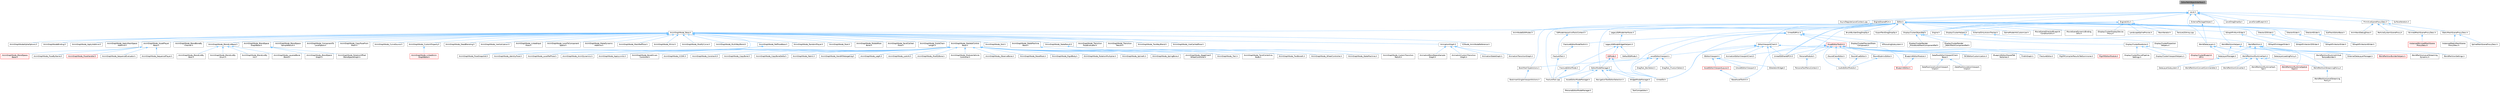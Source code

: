 digraph "EditorPathObjectInterface.h"
{
 // INTERACTIVE_SVG=YES
 // LATEX_PDF_SIZE
  bgcolor="transparent";
  edge [fontname=Helvetica,fontsize=10,labelfontname=Helvetica,labelfontsize=10];
  node [fontname=Helvetica,fontsize=10,shape=box,height=0.2,width=0.4];
  Node1 [id="Node000001",label="EditorPathObjectInterface.h",height=0.2,width=0.4,color="gray40", fillcolor="grey60", style="filled", fontcolor="black",tooltip=" "];
  Node1 -> Node2 [id="edge1_Node000001_Node000002",dir="back",color="steelblue1",style="solid",tooltip=" "];
  Node2 [id="Node000002",label="Level.h",height=0.2,width=0.4,color="grey40", fillcolor="white", style="filled",URL="$d9/da2/Level_8h.html",tooltip=" "];
  Node2 -> Node3 [id="edge2_Node000002_Node000003",dir="back",color="steelblue1",style="solid",tooltip=" "];
  Node3 [id="Node000003",label="AsyncRegisterLevelContext.cpp",height=0.2,width=0.4,color="grey40", fillcolor="white", style="filled",URL="$da/df8/AsyncRegisterLevelContext_8cpp.html",tooltip=" "];
  Node2 -> Node4 [id="edge3_Node000002_Node000004",dir="back",color="steelblue1",style="solid",tooltip=" "];
  Node4 [id="Node000004",label="Editor.h",height=0.2,width=0.4,color="grey40", fillcolor="white", style="filled",URL="$de/d6e/Editor_8h.html",tooltip=" "];
  Node4 -> Node5 [id="edge4_Node000004_Node000005",dir="back",color="steelblue1",style="solid",tooltip=" "];
  Node5 [id="Node000005",label="AnimGraphNode_Base.h",height=0.2,width=0.4,color="grey40", fillcolor="white", style="filled",URL="$d0/dfb/AnimGraphNode__Base_8h.html",tooltip=" "];
  Node5 -> Node6 [id="edge5_Node000005_Node000006",dir="back",color="steelblue1",style="solid",tooltip=" "];
  Node6 [id="Node000006",label="AnimGraphNodeAlphaOptions.h",height=0.2,width=0.4,color="grey40", fillcolor="white", style="filled",URL="$d6/df6/AnimGraphNodeAlphaOptions_8h.html",tooltip=" "];
  Node5 -> Node7 [id="edge6_Node000005_Node000007",dir="back",color="steelblue1",style="solid",tooltip=" "];
  Node7 [id="Node000007",label="AnimGraphNodeBinding.h",height=0.2,width=0.4,color="grey40", fillcolor="white", style="filled",URL="$d6/d3b/AnimGraphNodeBinding_8h.html",tooltip=" "];
  Node5 -> Node8 [id="edge7_Node000005_Node000008",dir="back",color="steelblue1",style="solid",tooltip=" "];
  Node8 [id="Node000008",label="AnimGraphNode_ApplyAdditive.h",height=0.2,width=0.4,color="grey40", fillcolor="white", style="filled",URL="$da/d67/AnimGraphNode__ApplyAdditive_8h.html",tooltip=" "];
  Node5 -> Node9 [id="edge8_Node000005_Node000009",dir="back",color="steelblue1",style="solid",tooltip=" "];
  Node9 [id="Node000009",label="AnimGraphNode_ApplyMeshSpace\lAdditive.h",height=0.2,width=0.4,color="grey40", fillcolor="white", style="filled",URL="$dd/dc4/AnimGraphNode__ApplyMeshSpaceAdditive_8h.html",tooltip=" "];
  Node5 -> Node10 [id="edge9_Node000005_Node000010",dir="back",color="steelblue1",style="solid",tooltip=" "];
  Node10 [id="Node000010",label="AnimGraphNode_AssetPlayer\lBase.h",height=0.2,width=0.4,color="grey40", fillcolor="white", style="filled",URL="$d1/d4f/AnimGraphNode__AssetPlayerBase_8h.html",tooltip=" "];
  Node10 -> Node11 [id="edge10_Node000010_Node000011",dir="back",color="steelblue1",style="solid",tooltip=" "];
  Node11 [id="Node000011",label="AnimGraphNode_BlendSpace\lBase.h",height=0.2,width=0.4,color="red", fillcolor="#FFF0F0", style="filled",URL="$d7/d6d/AnimGraphNode__BlendSpaceBase_8h.html",tooltip=" "];
  Node10 -> Node16 [id="edge11_Node000010_Node000016",dir="back",color="steelblue1",style="solid",tooltip=" "];
  Node16 [id="Node000016",label="AnimGraphNode_PoseByName.h",height=0.2,width=0.4,color="grey40", fillcolor="white", style="filled",URL="$d7/d02/AnimGraphNode__PoseByName_8h.html",tooltip=" "];
  Node10 -> Node17 [id="edge12_Node000010_Node000017",dir="back",color="steelblue1",style="solid",tooltip=" "];
  Node17 [id="Node000017",label="AnimGraphNode_PoseHandler.h",height=0.2,width=0.4,color="red", fillcolor="#FFF0F0", style="filled",URL="$df/dfb/AnimGraphNode__PoseHandler_8h.html",tooltip=" "];
  Node10 -> Node20 [id="edge13_Node000010_Node000020",dir="back",color="steelblue1",style="solid",tooltip=" "];
  Node20 [id="Node000020",label="AnimGraphNode_SequenceEvaluator.h",height=0.2,width=0.4,color="grey40", fillcolor="white", style="filled",URL="$d1/d1c/AnimGraphNode__SequenceEvaluator_8h.html",tooltip=" "];
  Node10 -> Node21 [id="edge14_Node000010_Node000021",dir="back",color="steelblue1",style="solid",tooltip=" "];
  Node21 [id="Node000021",label="AnimGraphNode_SequencePlayer.h",height=0.2,width=0.4,color="grey40", fillcolor="white", style="filled",URL="$d2/d91/AnimGraphNode__SequencePlayer_8h.html",tooltip=" "];
  Node5 -> Node22 [id="edge15_Node000005_Node000022",dir="back",color="steelblue1",style="solid",tooltip=" "];
  Node22 [id="Node000022",label="AnimGraphNode_BlendBoneBy\lChannel.h",height=0.2,width=0.4,color="grey40", fillcolor="white", style="filled",URL="$de/da9/AnimGraphNode__BlendBoneByChannel_8h.html",tooltip=" "];
  Node5 -> Node23 [id="edge16_Node000005_Node000023",dir="back",color="steelblue1",style="solid",tooltip=" "];
  Node23 [id="Node000023",label="AnimGraphNode_BlendListBase.h",height=0.2,width=0.4,color="grey40", fillcolor="white", style="filled",URL="$d7/d20/AnimGraphNode__BlendListBase_8h.html",tooltip=" "];
  Node23 -> Node24 [id="edge17_Node000023_Node000024",dir="back",color="steelblue1",style="solid",tooltip=" "];
  Node24 [id="Node000024",label="AnimGraphNode_BlendListBy\lBool.h",height=0.2,width=0.4,color="grey40", fillcolor="white", style="filled",URL="$d9/d9d/AnimGraphNode__BlendListByBool_8h.html",tooltip=" "];
  Node23 -> Node25 [id="edge18_Node000023_Node000025",dir="back",color="steelblue1",style="solid",tooltip=" "];
  Node25 [id="Node000025",label="AnimGraphNode_BlendListBy\lEnum.h",height=0.2,width=0.4,color="grey40", fillcolor="white", style="filled",URL="$de/d60/AnimGraphNode__BlendListByEnum_8h.html",tooltip=" "];
  Node23 -> Node26 [id="edge19_Node000023_Node000026",dir="back",color="steelblue1",style="solid",tooltip=" "];
  Node26 [id="Node000026",label="AnimGraphNode_BlendListBy\lInt.h",height=0.2,width=0.4,color="grey40", fillcolor="white", style="filled",URL="$dc/df2/AnimGraphNode__BlendListByInt_8h.html",tooltip=" "];
  Node23 -> Node27 [id="edge20_Node000023_Node000027",dir="back",color="steelblue1",style="solid",tooltip=" "];
  Node27 [id="Node000027",label="AnimGraphNode_LayeredBone\lBlend.h",height=0.2,width=0.4,color="grey40", fillcolor="white", style="filled",URL="$d2/d01/AnimGraphNode__LayeredBoneBlend_8h.html",tooltip=" "];
  Node5 -> Node28 [id="edge21_Node000005_Node000028",dir="back",color="steelblue1",style="solid",tooltip=" "];
  Node28 [id="Node000028",label="AnimGraphNode_BlendSpace\lGraphBase.h",height=0.2,width=0.4,color="grey40", fillcolor="white", style="filled",URL="$d6/d44/AnimGraphNode__BlendSpaceGraphBase_8h.html",tooltip=" "];
  Node28 -> Node29 [id="edge22_Node000028_Node000029",dir="back",color="steelblue1",style="solid",tooltip=" "];
  Node29 [id="Node000029",label="AnimGraphNode_BlendSpace\lGraph.h",height=0.2,width=0.4,color="grey40", fillcolor="white", style="filled",URL="$d7/d81/AnimGraphNode__BlendSpaceGraph_8h.html",tooltip=" "];
  Node28 -> Node30 [id="edge23_Node000028_Node000030",dir="back",color="steelblue1",style="solid",tooltip=" "];
  Node30 [id="Node000030",label="AnimGraphNode_RotationOffset\lBlendSpaceGraph.h",height=0.2,width=0.4,color="grey40", fillcolor="white", style="filled",URL="$d0/d4c/AnimGraphNode__RotationOffsetBlendSpaceGraph_8h.html",tooltip=" "];
  Node5 -> Node31 [id="edge24_Node000005_Node000031",dir="back",color="steelblue1",style="solid",tooltip=" "];
  Node31 [id="Node000031",label="AnimGraphNode_BlendSpace\lSampleResult.h",height=0.2,width=0.4,color="grey40", fillcolor="white", style="filled",URL="$de/df8/AnimGraphNode__BlendSpaceSampleResult_8h.html",tooltip=" "];
  Node5 -> Node32 [id="edge25_Node000005_Node000032",dir="back",color="steelblue1",style="solid",tooltip=" "];
  Node32 [id="Node000032",label="AnimGraphNode_ComponentTo\lLocalSpace.h",height=0.2,width=0.4,color="grey40", fillcolor="white", style="filled",URL="$d1/d3f/AnimGraphNode__ComponentToLocalSpace_8h.html",tooltip=" "];
  Node5 -> Node33 [id="edge26_Node000005_Node000033",dir="back",color="steelblue1",style="solid",tooltip=" "];
  Node33 [id="Node000033",label="AnimGraphNode_CopyPoseFrom\lMesh.h",height=0.2,width=0.4,color="grey40", fillcolor="white", style="filled",URL="$d6/d71/AnimGraphNode__CopyPoseFromMesh_8h.html",tooltip=" "];
  Node5 -> Node34 [id="edge27_Node000005_Node000034",dir="back",color="steelblue1",style="solid",tooltip=" "];
  Node34 [id="Node000034",label="AnimGraphNode_CurveSource.h",height=0.2,width=0.4,color="grey40", fillcolor="white", style="filled",URL="$dc/de5/AnimGraphNode__CurveSource_8h.html",tooltip=" "];
  Node5 -> Node35 [id="edge28_Node000005_Node000035",dir="back",color="steelblue1",style="solid",tooltip=" "];
  Node35 [id="Node000035",label="AnimGraphNode_CustomProperty.h",height=0.2,width=0.4,color="grey40", fillcolor="white", style="filled",URL="$d8/d3f/AnimGraphNode__CustomProperty_8h.html",tooltip=" "];
  Node35 -> Node36 [id="edge29_Node000035_Node000036",dir="back",color="steelblue1",style="solid",tooltip=" "];
  Node36 [id="Node000036",label="AnimGraphNode_LinkedAnim\lGraphBase.h",height=0.2,width=0.4,color="red", fillcolor="#FFF0F0", style="filled",URL="$d5/de1/AnimGraphNode__LinkedAnimGraphBase_8h.html",tooltip=" "];
  Node5 -> Node39 [id="edge30_Node000005_Node000039",dir="back",color="steelblue1",style="solid",tooltip=" "];
  Node39 [id="Node000039",label="AnimGraphNode_DeadBlending.h",height=0.2,width=0.4,color="grey40", fillcolor="white", style="filled",URL="$d8/d73/AnimGraphNode__DeadBlending_8h.html",tooltip=" "];
  Node5 -> Node40 [id="edge31_Node000005_Node000040",dir="back",color="steelblue1",style="solid",tooltip=" "];
  Node40 [id="Node000040",label="AnimGraphNode_Inertialization.h",height=0.2,width=0.4,color="grey40", fillcolor="white", style="filled",URL="$d7/d66/AnimGraphNode__Inertialization_8h.html",tooltip=" "];
  Node5 -> Node41 [id="edge32_Node000005_Node000041",dir="back",color="steelblue1",style="solid",tooltip=" "];
  Node41 [id="Node000041",label="AnimGraphNode_LinkedInput\lPose.h",height=0.2,width=0.4,color="grey40", fillcolor="white", style="filled",URL="$d7/d8c/AnimGraphNode__LinkedInputPose_8h.html",tooltip=" "];
  Node5 -> Node42 [id="edge33_Node000005_Node000042",dir="back",color="steelblue1",style="solid",tooltip=" "];
  Node42 [id="Node000042",label="AnimGraphNode_LocalToComponent\lSpace.h",height=0.2,width=0.4,color="grey40", fillcolor="white", style="filled",URL="$d6/d01/AnimGraphNode__LocalToComponentSpace_8h.html",tooltip=" "];
  Node5 -> Node43 [id="edge34_Node000005_Node000043",dir="back",color="steelblue1",style="solid",tooltip=" "];
  Node43 [id="Node000043",label="AnimGraphNode_MakeDynamic\lAdditive.h",height=0.2,width=0.4,color="grey40", fillcolor="white", style="filled",URL="$d4/dc9/AnimGraphNode__MakeDynamicAdditive_8h.html",tooltip=" "];
  Node5 -> Node44 [id="edge35_Node000005_Node000044",dir="back",color="steelblue1",style="solid",tooltip=" "];
  Node44 [id="Node000044",label="AnimGraphNode_MeshRefPose.h",height=0.2,width=0.4,color="grey40", fillcolor="white", style="filled",URL="$d3/d58/AnimGraphNode__MeshRefPose_8h.html",tooltip=" "];
  Node5 -> Node45 [id="edge36_Node000005_Node000045",dir="back",color="steelblue1",style="solid",tooltip=" "];
  Node45 [id="Node000045",label="AnimGraphNode_Mirror.h",height=0.2,width=0.4,color="grey40", fillcolor="white", style="filled",URL="$de/d96/AnimGraphNode__Mirror_8h.html",tooltip=" "];
  Node5 -> Node46 [id="edge37_Node000005_Node000046",dir="back",color="steelblue1",style="solid",tooltip=" "];
  Node46 [id="Node000046",label="AnimGraphNode_ModifyCurve.h",height=0.2,width=0.4,color="grey40", fillcolor="white", style="filled",URL="$d5/d09/AnimGraphNode__ModifyCurve_8h.html",tooltip=" "];
  Node5 -> Node47 [id="edge38_Node000005_Node000047",dir="back",color="steelblue1",style="solid",tooltip=" "];
  Node47 [id="Node000047",label="AnimGraphNode_MultiWayBlend.h",height=0.2,width=0.4,color="grey40", fillcolor="white", style="filled",URL="$dd/dcb/AnimGraphNode__MultiWayBlend_8h.html",tooltip=" "];
  Node5 -> Node48 [id="edge39_Node000005_Node000048",dir="back",color="steelblue1",style="solid",tooltip=" "];
  Node48 [id="Node000048",label="AnimGraphNode_PoseSnapshot.h",height=0.2,width=0.4,color="grey40", fillcolor="white", style="filled",URL="$d1/d92/AnimGraphNode__PoseSnapshot_8h.html",tooltip=" "];
  Node5 -> Node49 [id="edge40_Node000005_Node000049",dir="back",color="steelblue1",style="solid",tooltip=" "];
  Node49 [id="Node000049",label="AnimGraphNode_RandomPlayer.h",height=0.2,width=0.4,color="grey40", fillcolor="white", style="filled",URL="$dc/d48/AnimGraphNode__RandomPlayer_8h.html",tooltip=" "];
  Node5 -> Node50 [id="edge41_Node000005_Node000050",dir="back",color="steelblue1",style="solid",tooltip=" "];
  Node50 [id="Node000050",label="AnimGraphNode_RefPoseBase.h",height=0.2,width=0.4,color="grey40", fillcolor="white", style="filled",URL="$d8/d34/AnimGraphNode__RefPoseBase_8h.html",tooltip=" "];
  Node50 -> Node51 [id="edge42_Node000050_Node000051",dir="back",color="steelblue1",style="solid",tooltip=" "];
  Node51 [id="Node000051",label="AnimGraphNode_IdentityPose.h",height=0.2,width=0.4,color="grey40", fillcolor="white", style="filled",URL="$d8/dac/AnimGraphNode__IdentityPose_8h.html",tooltip=" "];
  Node50 -> Node52 [id="edge43_Node000050_Node000052",dir="back",color="steelblue1",style="solid",tooltip=" "];
  Node52 [id="Node000052",label="AnimGraphNode_LocalRefPose.h",height=0.2,width=0.4,color="grey40", fillcolor="white", style="filled",URL="$df/d6f/AnimGraphNode__LocalRefPose_8h.html",tooltip=" "];
  Node50 -> Node48 [id="edge44_Node000050_Node000048",dir="back",color="steelblue1",style="solid",tooltip=" "];
  Node5 -> Node53 [id="edge45_Node000005_Node000053",dir="back",color="steelblue1",style="solid",tooltip=" "];
  Node53 [id="Node000053",label="AnimGraphNode_Root.h",height=0.2,width=0.4,color="grey40", fillcolor="white", style="filled",URL="$d2/d39/AnimGraphNode__Root_8h.html",tooltip=" "];
  Node5 -> Node54 [id="edge46_Node000005_Node000054",dir="back",color="steelblue1",style="solid",tooltip=" "];
  Node54 [id="Node000054",label="AnimGraphNode_RotateRoot\lBone.h",height=0.2,width=0.4,color="grey40", fillcolor="white", style="filled",URL="$d4/de0/AnimGraphNode__RotateRootBone_8h.html",tooltip=" "];
  Node5 -> Node55 [id="edge47_Node000005_Node000055",dir="back",color="steelblue1",style="solid",tooltip=" "];
  Node55 [id="Node000055",label="AnimGraphNode_SaveCached\lPose.h",height=0.2,width=0.4,color="grey40", fillcolor="white", style="filled",URL="$df/d5e/AnimGraphNode__SaveCachedPose_8h.html",tooltip=" "];
  Node5 -> Node56 [id="edge48_Node000005_Node000056",dir="back",color="steelblue1",style="solid",tooltip=" "];
  Node56 [id="Node000056",label="AnimGraphNode_ScaleChain\lLength.h",height=0.2,width=0.4,color="grey40", fillcolor="white", style="filled",URL="$d9/df8/AnimGraphNode__ScaleChainLength_8h.html",tooltip=" "];
  Node5 -> Node57 [id="edge49_Node000005_Node000057",dir="back",color="steelblue1",style="solid",tooltip=" "];
  Node57 [id="Node000057",label="AnimGraphNode_SkeletalControl\lBase.h",height=0.2,width=0.4,color="grey40", fillcolor="white", style="filled",URL="$d9/dff/AnimGraphNode__SkeletalControlBase_8h.html",tooltip=" "];
  Node57 -> Node58 [id="edge50_Node000057_Node000058",dir="back",color="steelblue1",style="solid",tooltip=" "];
  Node58 [id="Node000058",label="AnimGraphNode_AnimDynamics.h",height=0.2,width=0.4,color="grey40", fillcolor="white", style="filled",URL="$da/dc2/AnimGraphNode__AnimDynamics_8h.html",tooltip=" "];
  Node57 -> Node59 [id="edge51_Node000057_Node000059",dir="back",color="steelblue1",style="solid",tooltip=" "];
  Node59 [id="Node000059",label="AnimGraphNode_ApplyLimits.h",height=0.2,width=0.4,color="grey40", fillcolor="white", style="filled",URL="$dc/d36/AnimGraphNode__ApplyLimits_8h.html",tooltip=" "];
  Node57 -> Node60 [id="edge52_Node000057_Node000060",dir="back",color="steelblue1",style="solid",tooltip=" "];
  Node60 [id="Node000060",label="AnimGraphNode_BoneDriven\lController.h",height=0.2,width=0.4,color="grey40", fillcolor="white", style="filled",URL="$df/df3/AnimGraphNode__BoneDrivenController_8h.html",tooltip=" "];
  Node57 -> Node61 [id="edge53_Node000057_Node000061",dir="back",color="steelblue1",style="solid",tooltip=" "];
  Node61 [id="Node000061",label="AnimGraphNode_CCDIK.h",height=0.2,width=0.4,color="grey40", fillcolor="white", style="filled",URL="$df/d0d/AnimGraphNode__CCDIK_8h.html",tooltip=" "];
  Node57 -> Node62 [id="edge54_Node000057_Node000062",dir="back",color="steelblue1",style="solid",tooltip=" "];
  Node62 [id="Node000062",label="AnimGraphNode_Constraint.h",height=0.2,width=0.4,color="grey40", fillcolor="white", style="filled",URL="$d2/d98/AnimGraphNode__Constraint_8h.html",tooltip=" "];
  Node57 -> Node63 [id="edge55_Node000057_Node000063",dir="back",color="steelblue1",style="solid",tooltip=" "];
  Node63 [id="Node000063",label="AnimGraphNode_CopyBone.h",height=0.2,width=0.4,color="grey40", fillcolor="white", style="filled",URL="$dc/de6/AnimGraphNode__CopyBone_8h.html",tooltip=" "];
  Node57 -> Node64 [id="edge56_Node000057_Node000064",dir="back",color="steelblue1",style="solid",tooltip=" "];
  Node64 [id="Node000064",label="AnimGraphNode_CopyBoneDelta.h",height=0.2,width=0.4,color="grey40", fillcolor="white", style="filled",URL="$d8/d60/AnimGraphNode__CopyBoneDelta_8h.html",tooltip=" "];
  Node57 -> Node65 [id="edge57_Node000057_Node000065",dir="back",color="steelblue1",style="solid",tooltip=" "];
  Node65 [id="Node000065",label="AnimGraphNode_Fabrik.h",height=0.2,width=0.4,color="grey40", fillcolor="white", style="filled",URL="$d6/d79/AnimGraphNode__Fabrik_8h.html",tooltip=" "];
  Node57 -> Node66 [id="edge58_Node000057_Node000066",dir="back",color="steelblue1",style="solid",tooltip=" "];
  Node66 [id="Node000066",label="AnimGraphNode_HandIKRetargeting.h",height=0.2,width=0.4,color="grey40", fillcolor="white", style="filled",URL="$dd/dee/AnimGraphNode__HandIKRetargeting_8h.html",tooltip=" "];
  Node57 -> Node67 [id="edge59_Node000057_Node000067",dir="back",color="steelblue1",style="solid",tooltip=" "];
  Node67 [id="Node000067",label="AnimGraphNode_LegIK.h",height=0.2,width=0.4,color="grey40", fillcolor="white", style="filled",URL="$d3/d59/AnimGraphNode__LegIK_8h.html",tooltip=" "];
  Node57 -> Node68 [id="edge60_Node000057_Node000068",dir="back",color="steelblue1",style="solid",tooltip=" "];
  Node68 [id="Node000068",label="AnimGraphNode_LookAt.h",height=0.2,width=0.4,color="grey40", fillcolor="white", style="filled",URL="$dd/de3/AnimGraphNode__LookAt_8h.html",tooltip=" "];
  Node57 -> Node69 [id="edge61_Node000057_Node000069",dir="back",color="steelblue1",style="solid",tooltip=" "];
  Node69 [id="Node000069",label="AnimGraphNode_ModifyBone.h",height=0.2,width=0.4,color="grey40", fillcolor="white", style="filled",URL="$d1/d8e/AnimGraphNode__ModifyBone_8h.html",tooltip=" "];
  Node57 -> Node70 [id="edge62_Node000057_Node000070",dir="back",color="steelblue1",style="solid",tooltip=" "];
  Node70 [id="Node000070",label="AnimGraphNode_ModularVehicle\lController.h",height=0.2,width=0.4,color="grey40", fillcolor="white", style="filled",URL="$d3/d04/AnimGraphNode__ModularVehicleController_8h.html",tooltip=" "];
  Node57 -> Node71 [id="edge63_Node000057_Node000071",dir="back",color="steelblue1",style="solid",tooltip=" "];
  Node71 [id="Node000071",label="AnimGraphNode_ObserveBone.h",height=0.2,width=0.4,color="grey40", fillcolor="white", style="filled",URL="$d0/dcc/AnimGraphNode__ObserveBone_8h.html",tooltip=" "];
  Node57 -> Node72 [id="edge64_Node000057_Node000072",dir="back",color="steelblue1",style="solid",tooltip=" "];
  Node72 [id="Node000072",label="AnimGraphNode_ResetRoot.h",height=0.2,width=0.4,color="grey40", fillcolor="white", style="filled",URL="$dd/da9/AnimGraphNode__ResetRoot_8h.html",tooltip=" "];
  Node57 -> Node73 [id="edge65_Node000057_Node000073",dir="back",color="steelblue1",style="solid",tooltip=" "];
  Node73 [id="Node000073",label="AnimGraphNode_RigidBody.h",height=0.2,width=0.4,color="grey40", fillcolor="white", style="filled",URL="$d0/d05/AnimGraphNode__RigidBody_8h.html",tooltip=" "];
  Node57 -> Node74 [id="edge66_Node000057_Node000074",dir="back",color="steelblue1",style="solid",tooltip=" "];
  Node74 [id="Node000074",label="AnimGraphNode_RotationMultiplier.h",height=0.2,width=0.4,color="grey40", fillcolor="white", style="filled",URL="$d6/d16/AnimGraphNode__RotationMultiplier_8h.html",tooltip=" "];
  Node57 -> Node75 [id="edge67_Node000057_Node000075",dir="back",color="steelblue1",style="solid",tooltip=" "];
  Node75 [id="Node000075",label="AnimGraphNode_SplineIK.h",height=0.2,width=0.4,color="grey40", fillcolor="white", style="filled",URL="$d0/d7e/AnimGraphNode__SplineIK_8h.html",tooltip=" "];
  Node57 -> Node76 [id="edge68_Node000057_Node000076",dir="back",color="steelblue1",style="solid",tooltip=" "];
  Node76 [id="Node000076",label="AnimGraphNode_SpringBone.h",height=0.2,width=0.4,color="grey40", fillcolor="white", style="filled",URL="$dc/d38/AnimGraphNode__SpringBone_8h.html",tooltip=" "];
  Node57 -> Node77 [id="edge69_Node000057_Node000077",dir="back",color="steelblue1",style="solid",tooltip=" "];
  Node77 [id="Node000077",label="AnimGraphNode_StageCoach\lWheelController.h",height=0.2,width=0.4,color="grey40", fillcolor="white", style="filled",URL="$d6/dbe/AnimGraphNode__StageCoachWheelController_8h.html",tooltip=" "];
  Node57 -> Node78 [id="edge70_Node000057_Node000078",dir="back",color="steelblue1",style="solid",tooltip=" "];
  Node78 [id="Node000078",label="AnimGraphNode_Trail.h",height=0.2,width=0.4,color="grey40", fillcolor="white", style="filled",URL="$d4/d5a/AnimGraphNode__Trail_8h.html",tooltip=" "];
  Node57 -> Node79 [id="edge71_Node000057_Node000079",dir="back",color="steelblue1",style="solid",tooltip=" "];
  Node79 [id="Node000079",label="AnimGraphNode_TwistCorrective\lNode.h",height=0.2,width=0.4,color="grey40", fillcolor="white", style="filled",URL="$de/d7f/AnimGraphNode__TwistCorrectiveNode_8h.html",tooltip=" "];
  Node57 -> Node80 [id="edge72_Node000057_Node000080",dir="back",color="steelblue1",style="solid",tooltip=" "];
  Node80 [id="Node000080",label="AnimGraphNode_TwoBoneIK.h",height=0.2,width=0.4,color="grey40", fillcolor="white", style="filled",URL="$d1/dc2/AnimGraphNode__TwoBoneIK_8h.html",tooltip=" "];
  Node57 -> Node81 [id="edge73_Node000057_Node000081",dir="back",color="steelblue1",style="solid",tooltip=" "];
  Node81 [id="Node000081",label="AnimGraphNode_WheelController.h",height=0.2,width=0.4,color="grey40", fillcolor="white", style="filled",URL="$df/de4/AnimGraphNode__WheelController_8h.html",tooltip=" "];
  Node5 -> Node82 [id="edge74_Node000005_Node000082",dir="back",color="steelblue1",style="solid",tooltip=" "];
  Node82 [id="Node000082",label="AnimGraphNode_Slot.h",height=0.2,width=0.4,color="grey40", fillcolor="white", style="filled",URL="$df/d63/AnimGraphNode__Slot_8h.html",tooltip=" "];
  Node5 -> Node83 [id="edge75_Node000005_Node000083",dir="back",color="steelblue1",style="solid",tooltip=" "];
  Node83 [id="Node000083",label="AnimGraphNode_StateMachine\lBase.h",height=0.2,width=0.4,color="grey40", fillcolor="white", style="filled",URL="$dc/d11/AnimGraphNode__StateMachineBase_8h.html",tooltip=" "];
  Node83 -> Node84 [id="edge76_Node000083_Node000084",dir="back",color="steelblue1",style="solid",tooltip=" "];
  Node84 [id="Node000084",label="AnimGraphNode_StateMachine.h",height=0.2,width=0.4,color="grey40", fillcolor="white", style="filled",URL="$d9/d4d/AnimGraphNode__StateMachine_8h.html",tooltip=" "];
  Node5 -> Node85 [id="edge77_Node000005_Node000085",dir="back",color="steelblue1",style="solid",tooltip=" "];
  Node85 [id="Node000085",label="AnimGraphNode_StateResult.h",height=0.2,width=0.4,color="grey40", fillcolor="white", style="filled",URL="$d3/d7e/AnimGraphNode__StateResult_8h.html",tooltip=" "];
  Node85 -> Node86 [id="edge78_Node000085_Node000086",dir="back",color="steelblue1",style="solid",tooltip=" "];
  Node86 [id="Node000086",label="AnimGraphNode_CustomTransition\lResult.h",height=0.2,width=0.4,color="grey40", fillcolor="white", style="filled",URL="$df/d6e/AnimGraphNode__CustomTransitionResult_8h.html",tooltip=" "];
  Node5 -> Node87 [id="edge79_Node000005_Node000087",dir="back",color="steelblue1",style="solid",tooltip=" "];
  Node87 [id="Node000087",label="AnimGraphNode_Transition\lPoseEvaluator.h",height=0.2,width=0.4,color="grey40", fillcolor="white", style="filled",URL="$d8/dec/AnimGraphNode__TransitionPoseEvaluator_8h.html",tooltip=" "];
  Node5 -> Node88 [id="edge80_Node000005_Node000088",dir="back",color="steelblue1",style="solid",tooltip=" "];
  Node88 [id="Node000088",label="AnimGraphNode_Transition\lResult.h",height=0.2,width=0.4,color="grey40", fillcolor="white", style="filled",URL="$d7/d74/AnimGraphNode__TransitionResult_8h.html",tooltip=" "];
  Node5 -> Node89 [id="edge81_Node000005_Node000089",dir="back",color="steelblue1",style="solid",tooltip=" "];
  Node89 [id="Node000089",label="AnimGraphNode_TwoWayBlend.h",height=0.2,width=0.4,color="grey40", fillcolor="white", style="filled",URL="$d0/df0/AnimGraphNode__TwoWayBlend_8h.html",tooltip=" "];
  Node5 -> Node90 [id="edge82_Node000005_Node000090",dir="back",color="steelblue1",style="solid",tooltip=" "];
  Node90 [id="Node000090",label="AnimGraphNode_UseCachedPose.h",height=0.2,width=0.4,color="grey40", fillcolor="white", style="filled",URL="$d8/d30/AnimGraphNode__UseCachedPose_8h.html",tooltip=" "];
  Node5 -> Node91 [id="edge83_Node000005_Node000091",dir="back",color="steelblue1",style="solid",tooltip=" "];
  Node91 [id="Node000091",label="AnimationGraph.h",height=0.2,width=0.4,color="grey40", fillcolor="white", style="filled",URL="$df/d2e/AnimationGraph_8h.html",tooltip=" "];
  Node91 -> Node92 [id="edge84_Node000091_Node000092",dir="back",color="steelblue1",style="solid",tooltip=" "];
  Node92 [id="Node000092",label="AnimationBlendSpaceSample\lGraph.h",height=0.2,width=0.4,color="grey40", fillcolor="white", style="filled",URL="$d1/d35/AnimationBlendSpaceSampleGraph_8h.html",tooltip=" "];
  Node91 -> Node93 [id="edge85_Node000091_Node000093",dir="back",color="steelblue1",style="solid",tooltip=" "];
  Node93 [id="Node000093",label="AnimationCustomTransition\lGraph.h",height=0.2,width=0.4,color="grey40", fillcolor="white", style="filled",URL="$dc/d6c/AnimationCustomTransitionGraph_8h.html",tooltip=" "];
  Node91 -> Node94 [id="edge86_Node000091_Node000094",dir="back",color="steelblue1",style="solid",tooltip=" "];
  Node94 [id="Node000094",label="AnimationStateGraph.h",height=0.2,width=0.4,color="grey40", fillcolor="white", style="filled",URL="$d1/d71/AnimationStateGraph_8h.html",tooltip=" "];
  Node91 -> Node95 [id="edge87_Node000091_Node000095",dir="back",color="steelblue1",style="solid",tooltip=" "];
  Node95 [id="Node000095",label="AnimationTransitionGraph.h",height=0.2,width=0.4,color="grey40", fillcolor="white", style="filled",URL="$d2/d0b/AnimationTransitionGraph_8h.html",tooltip=" "];
  Node5 -> Node96 [id="edge88_Node000005_Node000096",dir="back",color="steelblue1",style="solid",tooltip=" "];
  Node96 [id="Node000096",label="K2Node_AnimNodeReference.h",height=0.2,width=0.4,color="grey40", fillcolor="white", style="filled",URL="$d2/d81/K2Node__AnimNodeReference_8h.html",tooltip=" "];
  Node4 -> Node97 [id="edge89_Node000004_Node000097",dir="back",color="steelblue1",style="solid",tooltip=" "];
  Node97 [id="Node000097",label="AnimNodeEditModes.h",height=0.2,width=0.4,color="grey40", fillcolor="white", style="filled",URL="$db/dde/AnimNodeEditModes_8h.html",tooltip=" "];
  Node4 -> Node98 [id="edge90_Node000004_Node000098",dir="back",color="steelblue1",style="solid",tooltip=" "];
  Node98 [id="Node000098",label="BookMarkTypeActions.h",height=0.2,width=0.4,color="grey40", fillcolor="white", style="filled",URL="$d0/d2f/BookMarkTypeActions_8h.html",tooltip=" "];
  Node98 -> Node99 [id="edge91_Node000098_Node000099",dir="back",color="steelblue1",style="solid",tooltip=" "];
  Node99 [id="Node000099",label="BookmarkSingleViewportActions.h",height=0.2,width=0.4,color="grey40", fillcolor="white", style="filled",URL="$d3/dd5/BookmarkSingleViewportActions_8h.html",tooltip=" "];
  Node4 -> Node100 [id="edge92_Node000004_Node000100",dir="back",color="steelblue1",style="solid",tooltip=" "];
  Node100 [id="Node000100",label="BrushBuilderDragDropOp.h",height=0.2,width=0.4,color="grey40", fillcolor="white", style="filled",URL="$d9/d56/BrushBuilderDragDropOp_8h.html",tooltip=" "];
  Node4 -> Node101 [id="edge93_Node000004_Node000101",dir="back",color="steelblue1",style="solid",tooltip=" "];
  Node101 [id="Node000101",label="DisplayClusterObjectRef.h",height=0.2,width=0.4,color="grey40", fillcolor="white", style="filled",URL="$d9/d87/DisplayClusterObjectRef_8h.html",tooltip=" "];
  Node101 -> Node102 [id="edge94_Node000101_Node000102",dir="back",color="steelblue1",style="solid",tooltip=" "];
  Node102 [id="Node000102",label="DisplayClusterRender\l_ProceduralMeshComponentRef.h",height=0.2,width=0.4,color="grey40", fillcolor="white", style="filled",URL="$da/dbe/DisplayClusterRender__ProceduralMeshComponentRef_8h.html",tooltip=" "];
  Node101 -> Node103 [id="edge95_Node000101_Node000103",dir="back",color="steelblue1",style="solid",tooltip=" "];
  Node103 [id="Node000103",label="DisplayClusterRender\l_StaticMeshComponentRef.h",height=0.2,width=0.4,color="grey40", fillcolor="white", style="filled",URL="$dd/d84/DisplayClusterRender__StaticMeshComponentRef_8h.html",tooltip=" "];
  Node101 -> Node104 [id="edge96_Node000101_Node000104",dir="back",color="steelblue1",style="solid",tooltip=" "];
  Node104 [id="Node000104",label="DisplayClusterRootActor.h",height=0.2,width=0.4,color="grey40", fillcolor="white", style="filled",URL="$d0/d41/DisplayClusterRootActor_8h.html",tooltip=" "];
  Node104 -> Node105 [id="edge97_Node000104_Node000105",dir="back",color="steelblue1",style="solid",tooltip=" "];
  Node105 [id="Node000105",label="DisplayClusterMoviePipeline\lSettings.h",height=0.2,width=0.4,color="grey40", fillcolor="white", style="filled",URL="$d7/d56/DisplayClusterMoviePipelineSettings_8h.html",tooltip=" "];
  Node104 -> Node106 [id="edge98_Node000104_Node000106",dir="back",color="steelblue1",style="solid",tooltip=" "];
  Node106 [id="Node000106",label="DisplayClusterViewportHelpers.h",height=0.2,width=0.4,color="grey40", fillcolor="white", style="filled",URL="$d6/d8b/DisplayClusterViewportHelpers_8h.html",tooltip=" "];
  Node104 -> Node107 [id="edge99_Node000104_Node000107",dir="back",color="steelblue1",style="solid",tooltip=" "];
  Node107 [id="Node000107",label="IDisplayClusterBlueprint\lAPI.h",height=0.2,width=0.4,color="red", fillcolor="#FFF0F0", style="filled",URL="$d6/dd6/IDisplayClusterBlueprintAPI_8h.html",tooltip=" "];
  Node4 -> Node109 [id="edge100_Node000004_Node000109",dir="back",color="steelblue1",style="solid",tooltip=" "];
  Node109 [id="Node000109",label="EdModeInteractiveToolsContext.h",height=0.2,width=0.4,color="grey40", fillcolor="white", style="filled",URL="$d7/da4/EdModeInteractiveToolsContext_8h.html",tooltip=" "];
  Node109 -> Node110 [id="edge101_Node000109_Node000110",dir="back",color="steelblue1",style="solid",tooltip=" "];
  Node110 [id="Node000110",label="FractureTool.h",height=0.2,width=0.4,color="grey40", fillcolor="white", style="filled",URL="$d4/d30/FractureTool_8h.html",tooltip=" "];
  Node110 -> Node111 [id="edge102_Node000110_Node000111",dir="back",color="steelblue1",style="solid",tooltip=" "];
  Node111 [id="Node000111",label="FractureTool.cpp",height=0.2,width=0.4,color="grey40", fillcolor="white", style="filled",URL="$dc/d9a/FractureTool_8cpp.html",tooltip=" "];
  Node4 -> Node112 [id="edge103_Node000004_Node000112",dir="back",color="steelblue1",style="solid",tooltip=" "];
  Node112 [id="Node000112",label="EditorModeManager.h",height=0.2,width=0.4,color="grey40", fillcolor="white", style="filled",URL="$d9/dca/EditorModeManager_8h.html",tooltip=" "];
  Node112 -> Node113 [id="edge104_Node000112_Node000113",dir="back",color="steelblue1",style="solid",tooltip=" "];
  Node113 [id="Node000113",label="AssetEditorModeManager.h",height=0.2,width=0.4,color="grey40", fillcolor="white", style="filled",URL="$db/d83/AssetEditorModeManager_8h.html",tooltip=" "];
  Node113 -> Node114 [id="edge105_Node000113_Node000114",dir="back",color="steelblue1",style="solid",tooltip=" "];
  Node114 [id="Node000114",label="IPersonaEditorModeManager.h",height=0.2,width=0.4,color="grey40", fillcolor="white", style="filled",URL="$d7/dda/IPersonaEditorModeManager_8h.html",tooltip=" "];
  Node112 -> Node111 [id="edge106_Node000112_Node000111",dir="back",color="steelblue1",style="solid",tooltip=" "];
  Node112 -> Node115 [id="edge107_Node000112_Node000115",dir="back",color="steelblue1",style="solid",tooltip=" "];
  Node115 [id="Node000115",label="NavigationToolEditorSelection.h",height=0.2,width=0.4,color="grey40", fillcolor="white", style="filled",URL="$d8/dc1/NavigationToolEditorSelection_8h.html",tooltip=" "];
  Node112 -> Node116 [id="edge108_Node000112_Node000116",dir="back",color="steelblue1",style="solid",tooltip=" "];
  Node116 [id="Node000116",label="UnrealEd.h",height=0.2,width=0.4,color="grey40", fillcolor="white", style="filled",URL="$d2/d5f/UnrealEd_8h.html",tooltip=" "];
  Node112 -> Node117 [id="edge109_Node000112_Node000117",dir="back",color="steelblue1",style="solid",tooltip=" "];
  Node117 [id="Node000117",label="WidgetModeManager.h",height=0.2,width=0.4,color="grey40", fillcolor="white", style="filled",URL="$d7/d49/WidgetModeManager_8h.html",tooltip=" "];
  Node117 -> Node118 [id="edge110_Node000117_Node000118",dir="back",color="steelblue1",style="solid",tooltip=" "];
  Node118 [id="Node000118",label="ToolCompatible.h",height=0.2,width=0.4,color="grey40", fillcolor="white", style="filled",URL="$d4/d38/ToolCompatible_8h.html",tooltip=" "];
  Node4 -> Node119 [id="edge111_Node000004_Node000119",dir="back",color="steelblue1",style="solid",tooltip=" "];
  Node119 [id="Node000119",label="EditorViewportClient.h",height=0.2,width=0.4,color="grey40", fillcolor="white", style="filled",URL="$d4/d41/EditorViewportClient_8h.html",tooltip=" "];
  Node119 -> Node120 [id="edge112_Node000119_Node000120",dir="back",color="steelblue1",style="solid",tooltip=" "];
  Node120 [id="Node000120",label="AnimationEditorViewportClient.h",height=0.2,width=0.4,color="grey40", fillcolor="white", style="filled",URL="$d1/d45/AnimationEditorViewportClient_8h.html",tooltip=" "];
  Node119 -> Node121 [id="edge113_Node000119_Node000121",dir="back",color="steelblue1",style="solid",tooltip=" "];
  Node121 [id="Node000121",label="DataflowEditorViewportClient\lBase.h",height=0.2,width=0.4,color="grey40", fillcolor="white", style="filled",URL="$d8/ddd/DataflowEditorViewportClientBase_8h.html",tooltip=" "];
  Node121 -> Node122 [id="edge114_Node000121_Node000122",dir="back",color="steelblue1",style="solid",tooltip=" "];
  Node122 [id="Node000122",label="DataflowConstructionViewport\lClient.h",height=0.2,width=0.4,color="grey40", fillcolor="white", style="filled",URL="$d5/da1/DataflowConstructionViewportClient_8h.html",tooltip=" "];
  Node121 -> Node123 [id="edge115_Node000121_Node000123",dir="back",color="steelblue1",style="solid",tooltip=" "];
  Node123 [id="Node000123",label="DataflowSimulationViewport\lClient.h",height=0.2,width=0.4,color="grey40", fillcolor="white", style="filled",URL="$da/d6a/DataflowSimulationViewportClient_8h.html",tooltip=" "];
  Node119 -> Node124 [id="edge116_Node000119_Node000124",dir="back",color="steelblue1",style="solid",tooltip=" "];
  Node124 [id="Node000124",label="ISCSEditorCustomization.h",height=0.2,width=0.4,color="grey40", fillcolor="white", style="filled",URL="$de/d19/ISCSEditorCustomization_8h.html",tooltip=" "];
  Node119 -> Node125 [id="edge117_Node000119_Node000125",dir="back",color="steelblue1",style="solid",tooltip=" "];
  Node125 [id="Node000125",label="LevelEditorViewport.h",height=0.2,width=0.4,color="grey40", fillcolor="white", style="filled",URL="$d4/ddf/LevelEditorViewport_8h.html",tooltip=" "];
  Node125 -> Node98 [id="edge118_Node000125_Node000098",dir="back",color="steelblue1",style="solid",tooltip=" "];
  Node125 -> Node126 [id="edge119_Node000125_Node000126",dir="back",color="steelblue1",style="solid",tooltip=" "];
  Node126 [id="Node000126",label="DragTool_BoxSelect.h",height=0.2,width=0.4,color="grey40", fillcolor="white", style="filled",URL="$da/dbf/DragTool__BoxSelect_8h.html",tooltip=" "];
  Node125 -> Node127 [id="edge120_Node000125_Node000127",dir="back",color="steelblue1",style="solid",tooltip=" "];
  Node127 [id="Node000127",label="DragTool_FrustumSelect.h",height=0.2,width=0.4,color="grey40", fillcolor="white", style="filled",URL="$db/de7/DragTool__FrustumSelect_8h.html",tooltip=" "];
  Node125 -> Node111 [id="edge121_Node000125_Node000111",dir="back",color="steelblue1",style="solid",tooltip=" "];
  Node125 -> Node116 [id="edge122_Node000125_Node000116",dir="back",color="steelblue1",style="solid",tooltip=" "];
  Node119 -> Node128 [id="edge123_Node000119_Node000128",dir="back",color="steelblue1",style="solid",tooltip=" "];
  Node128 [id="Node000128",label="SEditorViewport.h",height=0.2,width=0.4,color="grey40", fillcolor="white", style="filled",URL="$dd/de0/SEditorViewport_8h.html",tooltip=" "];
  Node128 -> Node129 [id="edge124_Node000128_Node000129",dir="back",color="steelblue1",style="solid",tooltip=" "];
  Node129 [id="Node000129",label="AssetEditorViewportLayout.h",height=0.2,width=0.4,color="red", fillcolor="#FFF0F0", style="filled",URL="$df/d46/AssetEditorViewportLayout_8h.html",tooltip=" "];
  Node129 -> Node130 [id="edge125_Node000129_Node000130",dir="back",color="steelblue1",style="solid",tooltip=" "];
  Node130 [id="Node000130",label="BaseAssetToolkit.h",height=0.2,width=0.4,color="grey40", fillcolor="white", style="filled",URL="$d4/d85/BaseAssetToolkit_8h.html",tooltip=" "];
  Node128 -> Node137 [id="edge126_Node000128_Node000137",dir="back",color="steelblue1",style="solid",tooltip=" "];
  Node137 [id="Node000137",label="SAssetEditorViewport.h",height=0.2,width=0.4,color="grey40", fillcolor="white", style="filled",URL="$df/d5a/SAssetEditorViewport_8h.html",tooltip=" "];
  Node128 -> Node138 [id="edge127_Node000128_Node000138",dir="back",color="steelblue1",style="solid",tooltip=" "];
  Node138 [id="Node000138",label="SSkeletonWidget.h",height=0.2,width=0.4,color="grey40", fillcolor="white", style="filled",URL="$dd/da7/SSkeletonWidget_8h.html",tooltip=" "];
  Node119 -> Node138 [id="edge128_Node000119_Node000138",dir="back",color="steelblue1",style="solid",tooltip=" "];
  Node119 -> Node116 [id="edge129_Node000119_Node000116",dir="back",color="steelblue1",style="solid",tooltip=" "];
  Node119 -> Node139 [id="edge130_Node000119_Node000139",dir="back",color="steelblue1",style="solid",tooltip=" "];
  Node139 [id="Node000139",label="UnrealEdSharedPCH.h",height=0.2,width=0.4,color="grey40", fillcolor="white", style="filled",URL="$d1/de6/UnrealEdSharedPCH_8h.html",tooltip=" "];
  Node4 -> Node140 [id="edge131_Node000004_Node000140",dir="back",color="steelblue1",style="solid",tooltip=" "];
  Node140 [id="Node000140",label="ExportTextDragDropOp.h",height=0.2,width=0.4,color="grey40", fillcolor="white", style="filled",URL="$de/d5c/ExportTextDragDropOp_8h.html",tooltip=" "];
  Node4 -> Node141 [id="edge132_Node000004_Node000141",dir="back",color="steelblue1",style="solid",tooltip=" "];
  Node141 [id="Node000141",label="ExternalDirtyActorsTracker.h",height=0.2,width=0.4,color="grey40", fillcolor="white", style="filled",URL="$db/d89/ExternalDirtyActorsTracker_8h.html",tooltip=" "];
  Node141 -> Node142 [id="edge133_Node000141_Node000142",dir="back",color="steelblue1",style="solid",tooltip=" "];
  Node142 [id="Node000142",label="WorldPartition.h",height=0.2,width=0.4,color="grey40", fillcolor="white", style="filled",URL="$de/d1e/WorldPartition_8h.html",tooltip=" "];
  Node142 -> Node143 [id="edge134_Node000142_Node000143",dir="back",color="steelblue1",style="solid",tooltip=" "];
  Node143 [id="Node000143",label="DataLayerLoadingPolicy.h",height=0.2,width=0.4,color="grey40", fillcolor="white", style="filled",URL="$d4/d49/DataLayerLoadingPolicy_8h.html",tooltip=" "];
  Node142 -> Node144 [id="edge135_Node000142_Node000144",dir="back",color="steelblue1",style="solid",tooltip=" "];
  Node144 [id="Node000144",label="DataLayerManager.h",height=0.2,width=0.4,color="grey40", fillcolor="white", style="filled",URL="$de/d96/DataLayerManager_8h.html",tooltip=" "];
  Node144 -> Node145 [id="edge136_Node000144_Node000145",dir="back",color="steelblue1",style="solid",tooltip=" "];
  Node145 [id="Node000145",label="DataLayerSubsystem.h",height=0.2,width=0.4,color="grey40", fillcolor="white", style="filled",URL="$d2/d5d/DataLayerSubsystem_8h.html",tooltip=" "];
  Node142 -> Node146 [id="edge137_Node000142_Node000146",dir="back",color="steelblue1",style="solid",tooltip=" "];
  Node146 [id="Node000146",label="ExternalDataLayerManager.h",height=0.2,width=0.4,color="grey40", fillcolor="white", style="filled",URL="$d3/d7d/ExternalDataLayerManager_8h.html",tooltip=" "];
  Node142 -> Node147 [id="edge138_Node000142_Node000147",dir="back",color="steelblue1",style="solid",tooltip=" "];
  Node147 [id="Node000147",label="WorldPartitionBuilderHelpers.h",height=0.2,width=0.4,color="red", fillcolor="#FFF0F0", style="filled",URL="$db/dc0/WorldPartitionBuilderHelpers_8h.html",tooltip=" "];
  Node142 -> Node150 [id="edge139_Node000142_Node000150",dir="back",color="steelblue1",style="solid",tooltip=" "];
  Node150 [id="Node000150",label="WorldPartitionLevelStreaming\lDynamic.h",height=0.2,width=0.4,color="grey40", fillcolor="white", style="filled",URL="$d4/d21/WorldPartitionLevelStreamingDynamic_8h.html",tooltip=" "];
  Node142 -> Node151 [id="edge140_Node000142_Node000151",dir="back",color="steelblue1",style="solid",tooltip=" "];
  Node151 [id="Node000151",label="WorldPartitionRuntimeHash.h",height=0.2,width=0.4,color="grey40", fillcolor="white", style="filled",URL="$d9/df1/WorldPartitionRuntimeHash_8h.html",tooltip=" "];
  Node151 -> Node152 [id="edge141_Node000151_Node000152",dir="back",color="steelblue1",style="solid",tooltip=" "];
  Node152 [id="Node000152",label="WorldPartitionConvertCommandlet.h",height=0.2,width=0.4,color="grey40", fillcolor="white", style="filled",URL="$db/d15/WorldPartitionConvertCommandlet_8h.html",tooltip=" "];
  Node151 -> Node153 [id="edge142_Node000151_Node000153",dir="back",color="steelblue1",style="solid",tooltip=" "];
  Node153 [id="Node000153",label="WorldPartitionConverter.h",height=0.2,width=0.4,color="grey40", fillcolor="white", style="filled",URL="$dc/df8/WorldPartitionConverter_8h.html",tooltip=" "];
  Node151 -> Node154 [id="edge143_Node000151_Node000154",dir="back",color="steelblue1",style="solid",tooltip=" "];
  Node154 [id="Node000154",label="WorldPartitionRuntimeHash\lSet.h",height=0.2,width=0.4,color="grey40", fillcolor="white", style="filled",URL="$d7/d94/WorldPartitionRuntimeHashSet_8h.html",tooltip=" "];
  Node151 -> Node155 [id="edge144_Node000151_Node000155",dir="back",color="steelblue1",style="solid",tooltip=" "];
  Node155 [id="Node000155",label="WorldPartitionRuntimeSpatial\lHash.h",height=0.2,width=0.4,color="red", fillcolor="#FFF0F0", style="filled",URL="$da/dbe/WorldPartitionRuntimeSpatialHash_8h.html",tooltip=" "];
  Node151 -> Node157 [id="edge145_Node000151_Node000157",dir="back",color="steelblue1",style="solid",tooltip=" "];
  Node157 [id="Node000157",label="WorldPartitionStreamingPolicy.h",height=0.2,width=0.4,color="grey40", fillcolor="white", style="filled",URL="$d8/d37/WorldPartitionStreamingPolicy_8h.html",tooltip=" "];
  Node157 -> Node158 [id="edge146_Node000157_Node000158",dir="back",color="steelblue1",style="solid",tooltip=" "];
  Node158 [id="Node000158",label="WorldPartitionLevelStreaming\lPolicy.h",height=0.2,width=0.4,color="grey40", fillcolor="white", style="filled",URL="$d4/d14/WorldPartitionLevelStreamingPolicy_8h.html",tooltip=" "];
  Node142 -> Node155 [id="edge147_Node000142_Node000155",dir="back",color="steelblue1",style="solid",tooltip=" "];
  Node142 -> Node159 [id="edge148_Node000142_Node000159",dir="back",color="steelblue1",style="solid",tooltip=" "];
  Node159 [id="Node000159",label="WorldPartitionSettings.h",height=0.2,width=0.4,color="grey40", fillcolor="white", style="filled",URL="$de/d7a/WorldPartitionSettings_8h.html",tooltip=" "];
  Node4 -> Node111 [id="edge149_Node000004_Node000111",dir="back",color="steelblue1",style="solid",tooltip=" "];
  Node4 -> Node160 [id="edge150_Node000004_Node000160",dir="back",color="steelblue1",style="solid",tooltip=" "];
  Node160 [id="Node000160",label="GameModeInfoCustomizer.h",height=0.2,width=0.4,color="grey40", fillcolor="white", style="filled",URL="$d5/df3/GameModeInfoCustomizer_8h.html",tooltip=" "];
  Node4 -> Node161 [id="edge151_Node000004_Node000161",dir="back",color="steelblue1",style="solid",tooltip=" "];
  Node161 [id="Node000161",label="LegacyEdModeInterfaces.h",height=0.2,width=0.4,color="grey40", fillcolor="white", style="filled",URL="$da/d0a/LegacyEdModeInterfaces_8h.html",tooltip=" "];
  Node161 -> Node162 [id="edge152_Node000161_Node000162",dir="back",color="steelblue1",style="solid",tooltip=" "];
  Node162 [id="Node000162",label="LegacyEdModeWidgetHelpers.h",height=0.2,width=0.4,color="grey40", fillcolor="white", style="filled",URL="$da/dc8/LegacyEdModeWidgetHelpers_8h.html",tooltip=" "];
  Node162 -> Node163 [id="edge153_Node000162_Node000163",dir="back",color="steelblue1",style="solid",tooltip=" "];
  Node163 [id="Node000163",label="DefaultEdMode.h",height=0.2,width=0.4,color="grey40", fillcolor="white", style="filled",URL="$dc/db7/DefaultEdMode_8h.html",tooltip=" "];
  Node162 -> Node164 [id="edge154_Node000162_Node000164",dir="back",color="steelblue1",style="solid",tooltip=" "];
  Node164 [id="Node000164",label="EdMode.h",height=0.2,width=0.4,color="red", fillcolor="#FFF0F0", style="filled",URL="$d9/d84/EdMode_8h.html",tooltip=" "];
  Node164 -> Node112 [id="edge155_Node000164_Node000112",dir="back",color="steelblue1",style="solid",tooltip=" "];
  Node164 -> Node116 [id="edge156_Node000164_Node000116",dir="back",color="steelblue1",style="solid",tooltip=" "];
  Node162 -> Node167 [id="edge157_Node000162_Node000167",dir="back",color="steelblue1",style="solid",tooltip=" "];
  Node167 [id="Node000167",label="FractureEditorMode.h",height=0.2,width=0.4,color="grey40", fillcolor="white", style="filled",URL="$d2/d73/FractureEditorMode_8h.html",tooltip=" "];
  Node167 -> Node111 [id="edge158_Node000167_Node000111",dir="back",color="steelblue1",style="solid",tooltip=" "];
  Node4 -> Node168 [id="edge159_Node000004_Node000168",dir="back",color="steelblue1",style="solid",tooltip=" "];
  Node168 [id="Node000168",label="MovieSceneDirectorBlueprint\lConditionUtils.h",height=0.2,width=0.4,color="grey40", fillcolor="white", style="filled",URL="$d4/d8a/MovieSceneDirectorBlueprintConditionUtils_8h.html",tooltip=" "];
  Node4 -> Node169 [id="edge160_Node000004_Node000169",dir="back",color="steelblue1",style="solid",tooltip=" "];
  Node169 [id="Node000169",label="MovieSceneDynamicBinding\lUtils.h",height=0.2,width=0.4,color="grey40", fillcolor="white", style="filled",URL="$df/dce/MovieSceneDynamicBindingUtils_8h.html",tooltip=" "];
  Node4 -> Node170 [id="edge161_Node000004_Node000170",dir="back",color="steelblue1",style="solid",tooltip=" "];
  Node170 [id="Node000170",label="PersonaModule.h",height=0.2,width=0.4,color="grey40", fillcolor="white", style="filled",URL="$de/d74/PersonaModule_8h.html",tooltip=" "];
  Node170 -> Node171 [id="edge162_Node000170_Node000171",dir="back",color="steelblue1",style="solid",tooltip=" "];
  Node171 [id="Node000171",label="PersonaToolMenuContext.h",height=0.2,width=0.4,color="grey40", fillcolor="white", style="filled",URL="$d6/d6c/PersonaToolMenuContext_8h.html",tooltip=" "];
  Node4 -> Node172 [id="edge163_Node000004_Node000172",dir="back",color="steelblue1",style="solid",tooltip=" "];
  Node172 [id="Node000172",label="SGraphPinNumSlider.h",height=0.2,width=0.4,color="grey40", fillcolor="white", style="filled",URL="$d5/d00/SGraphPinNumSlider_8h.html",tooltip=" "];
  Node172 -> Node173 [id="edge164_Node000172_Node000173",dir="back",color="steelblue1",style="solid",tooltip=" "];
  Node173 [id="Node000173",label="SGraphPinIntegerSlider.h",height=0.2,width=0.4,color="grey40", fillcolor="white", style="filled",URL="$da/d60/SGraphPinIntegerSlider_8h.html",tooltip=" "];
  Node4 -> Node174 [id="edge165_Node000004_Node000174",dir="back",color="steelblue1",style="solid",tooltip=" "];
  Node174 [id="Node000174",label="SGraphPinVector2DSlider.h",height=0.2,width=0.4,color="grey40", fillcolor="white", style="filled",URL="$d7/d05/SGraphPinVector2DSlider_8h.html",tooltip=" "];
  Node4 -> Node175 [id="edge166_Node000004_Node000175",dir="back",color="steelblue1",style="solid",tooltip=" "];
  Node175 [id="Node000175",label="SGraphPinVectorSlider.h",height=0.2,width=0.4,color="grey40", fillcolor="white", style="filled",URL="$dc/d38/SGraphPinVectorSlider_8h.html",tooltip=" "];
  Node4 -> Node176 [id="edge167_Node000004_Node000176",dir="back",color="steelblue1",style="solid",tooltip=" "];
  Node176 [id="Node000176",label="SVector2DSlider.h",height=0.2,width=0.4,color="grey40", fillcolor="white", style="filled",URL="$de/d67/SVector2DSlider_8h.html",tooltip=" "];
  Node176 -> Node174 [id="edge168_Node000176_Node000174",dir="back",color="steelblue1",style="solid",tooltip=" "];
  Node4 -> Node177 [id="edge169_Node000004_Node000177",dir="back",color="steelblue1",style="solid",tooltip=" "];
  Node177 [id="Node000177",label="SVector4Slider.h",height=0.2,width=0.4,color="grey40", fillcolor="white", style="filled",URL="$d4/dec/SVector4Slider_8h.html",tooltip=" "];
  Node177 -> Node178 [id="edge170_Node000177_Node000178",dir="back",color="steelblue1",style="solid",tooltip=" "];
  Node178 [id="Node000178",label="SGraphPinVector4Slider.h",height=0.2,width=0.4,color="grey40", fillcolor="white", style="filled",URL="$d9/db8/SGraphPinVector4Slider_8h.html",tooltip=" "];
  Node4 -> Node179 [id="edge171_Node000004_Node000179",dir="back",color="steelblue1",style="solid",tooltip=" "];
  Node179 [id="Node000179",label="SVectorSlider.h",height=0.2,width=0.4,color="grey40", fillcolor="white", style="filled",URL="$d2/db5/SVectorSlider_8h.html",tooltip=" "];
  Node179 -> Node175 [id="edge172_Node000179_Node000175",dir="back",color="steelblue1",style="solid",tooltip=" "];
  Node4 -> Node180 [id="edge173_Node000004_Node000180",dir="back",color="steelblue1",style="solid",tooltip=" "];
  Node180 [id="Node000180",label="SubTrackEditorBase.h",height=0.2,width=0.4,color="grey40", fillcolor="white", style="filled",URL="$db/d33/SubTrackEditorBase_8h.html",tooltip=" "];
  Node4 -> Node116 [id="edge174_Node000004_Node000116",dir="back",color="steelblue1",style="solid",tooltip=" "];
  Node4 -> Node181 [id="edge175_Node000004_Node000181",dir="back",color="steelblue1",style="solid",tooltip=" "];
  Node181 [id="Node000181",label="UnrealEdMisc.h",height=0.2,width=0.4,color="grey40", fillcolor="white", style="filled",URL="$da/d70/UnrealEdMisc_8h.html",tooltip=" "];
  Node181 -> Node182 [id="edge176_Node000181_Node000182",dir="back",color="steelblue1",style="solid",tooltip=" "];
  Node182 [id="Node000182",label="AssetEditorToolkit.h",height=0.2,width=0.4,color="red", fillcolor="#FFF0F0", style="filled",URL="$d9/d8b/AssetEditorToolkit_8h.html",tooltip=" "];
  Node182 -> Node120 [id="edge177_Node000182_Node000120",dir="back",color="steelblue1",style="solid",tooltip=" "];
  Node182 -> Node183 [id="edge178_Node000182_Node000183",dir="back",color="steelblue1",style="solid",tooltip=" "];
  Node183 [id="Node000183",label="AudioEditorModule.h",height=0.2,width=0.4,color="grey40", fillcolor="white", style="filled",URL="$d4/d28/AudioEditorModule_8h.html",tooltip=" "];
  Node182 -> Node130 [id="edge179_Node000182_Node000130",dir="back",color="steelblue1",style="solid",tooltip=" "];
  Node182 -> Node184 [id="edge180_Node000182_Node000184",dir="back",color="steelblue1",style="solid",tooltip=" "];
  Node184 [id="Node000184",label="BlueprintEditor.h",height=0.2,width=0.4,color="red", fillcolor="#FFF0F0", style="filled",URL="$df/d7d/BlueprintEditor_8h.html",tooltip=" "];
  Node182 -> Node197 [id="edge181_Node000182_Node000197",dir="back",color="steelblue1",style="solid",tooltip=" "];
  Node197 [id="Node000197",label="BlueprintEditorModule.h",height=0.2,width=0.4,color="grey40", fillcolor="white", style="filled",URL="$df/d39/BlueprintEditorModule_8h.html",tooltip=" "];
  Node197 -> Node184 [id="edge182_Node000197_Node000184",dir="back",color="steelblue1",style="solid",tooltip=" "];
  Node182 -> Node198 [id="edge183_Node000182_Node000198",dir="back",color="steelblue1",style="solid",tooltip=" "];
  Node198 [id="Node000198",label="BlueprintEditorSharedTab\lFactories.h",height=0.2,width=0.4,color="grey40", fillcolor="white", style="filled",URL="$d3/d15/BlueprintEditorSharedTabFactories_8h.html",tooltip=" "];
  Node182 -> Node199 [id="edge184_Node000182_Node000199",dir="back",color="steelblue1",style="solid",tooltip=" "];
  Node199 [id="Node000199",label="FindInGraph.h",height=0.2,width=0.4,color="grey40", fillcolor="white", style="filled",URL="$de/d36/FindInGraph_8h.html",tooltip=" "];
  Node182 -> Node200 [id="edge185_Node000182_Node000200",dir="back",color="steelblue1",style="solid",tooltip=" "];
  Node200 [id="Node000200",label="FractureEditor.h",height=0.2,width=0.4,color="grey40", fillcolor="white", style="filled",URL="$db/df2/FractureEditor_8h.html",tooltip=" "];
  Node182 -> Node201 [id="edge186_Node000182_Node000201",dir="back",color="steelblue1",style="solid",tooltip=" "];
  Node201 [id="Node000201",label="ISoundClassEditor.h",height=0.2,width=0.4,color="grey40", fillcolor="white", style="filled",URL="$de/db1/ISoundClassEditor_8h.html",tooltip=" "];
  Node201 -> Node183 [id="edge187_Node000201_Node000183",dir="back",color="steelblue1",style="solid",tooltip=" "];
  Node182 -> Node202 [id="edge188_Node000182_Node000202",dir="back",color="steelblue1",style="solid",tooltip=" "];
  Node202 [id="Node000202",label="ISoundCueEditor.h",height=0.2,width=0.4,color="grey40", fillcolor="white", style="filled",URL="$d6/d6a/ISoundCueEditor_8h.html",tooltip=" "];
  Node202 -> Node183 [id="edge189_Node000202_Node000183",dir="back",color="steelblue1",style="solid",tooltip=" "];
  Node182 -> Node203 [id="edge190_Node000182_Node000203",dir="back",color="steelblue1",style="solid",tooltip=" "];
  Node203 [id="Node000203",label="ISoundSubmixEditor.h",height=0.2,width=0.4,color="grey40", fillcolor="white", style="filled",URL="$dd/dca/ISoundSubmixEditor_8h.html",tooltip=" "];
  Node203 -> Node183 [id="edge191_Node000203_Node000183",dir="back",color="steelblue1",style="solid",tooltip=" "];
  Node182 -> Node170 [id="edge192_Node000182_Node000170",dir="back",color="steelblue1",style="solid",tooltip=" "];
  Node182 -> Node204 [id="edge193_Node000182_Node000204",dir="back",color="steelblue1",style="solid",tooltip=" "];
  Node204 [id="Node000204",label="RigVMCompilerResultsTabSummoner.h",height=0.2,width=0.4,color="grey40", fillcolor="white", style="filled",URL="$dd/d05/RigVMCompilerResultsTabSummoner_8h.html",tooltip=" "];
  Node182 -> Node205 [id="edge194_Node000182_Node000205",dir="back",color="steelblue1",style="solid",tooltip=" "];
  Node205 [id="Node000205",label="RigVMEditorModule.h",height=0.2,width=0.4,color="red", fillcolor="#FFF0F0", style="filled",URL="$df/d47/RigVMEditorModule_8h.html",tooltip=" "];
  Node182 -> Node139 [id="edge195_Node000182_Node000139",dir="back",color="steelblue1",style="solid",tooltip=" "];
  Node181 -> Node237 [id="edge196_Node000181_Node000237",dir="back",color="steelblue1",style="solid",tooltip=" "];
  Node237 [id="Node000237",label="DisplayClusterPreviewShare\lComponent.h",height=0.2,width=0.4,color="grey40", fillcolor="white", style="filled",URL="$d0/d2c/DisplayClusterPreviewShareComponent_8h.html",tooltip=" "];
  Node181 -> Node238 [id="edge197_Node000181_Node000238",dir="back",color="steelblue1",style="solid",tooltip=" "];
  Node238 [id="Node000238",label="FractureEditorModeToolkit.h",height=0.2,width=0.4,color="grey40", fillcolor="white", style="filled",URL="$da/d01/FractureEditorModeToolkit_8h.html",tooltip=" "];
  Node238 -> Node110 [id="edge198_Node000238_Node000110",dir="back",color="steelblue1",style="solid",tooltip=" "];
  Node181 -> Node125 [id="edge199_Node000181_Node000125",dir="back",color="steelblue1",style="solid",tooltip=" "];
  Node181 -> Node116 [id="edge200_Node000181_Node000116",dir="back",color="steelblue1",style="solid",tooltip=" "];
  Node181 -> Node239 [id="edge201_Node000181_Node000239",dir="back",color="steelblue1",style="solid",tooltip=" "];
  Node239 [id="Node000239",label="VPScoutingSubsystem.h",height=0.2,width=0.4,color="grey40", fillcolor="white", style="filled",URL="$df/d2a/VPScoutingSubsystem_8h.html",tooltip=" "];
  Node4 -> Node139 [id="edge202_Node000004_Node000139",dir="back",color="steelblue1",style="solid",tooltip=" "];
  Node2 -> Node240 [id="edge203_Node000002_Node000240",dir="back",color="steelblue1",style="solid",tooltip=" "];
  Node240 [id="Node000240",label="Engine.h",height=0.2,width=0.4,color="grey40", fillcolor="white", style="filled",URL="$d1/d34/Public_2Engine_8h.html",tooltip=" "];
  Node2 -> Node241 [id="edge204_Node000002_Node000241",dir="back",color="steelblue1",style="solid",tooltip=" "];
  Node241 [id="Node000241",label="EngineSharedPCH.h",height=0.2,width=0.4,color="grey40", fillcolor="white", style="filled",URL="$dc/dbb/EngineSharedPCH_8h.html",tooltip=" "];
  Node241 -> Node139 [id="edge205_Node000241_Node000139",dir="back",color="steelblue1",style="solid",tooltip=" "];
  Node2 -> Node242 [id="edge206_Node000002_Node000242",dir="back",color="steelblue1",style="solid",tooltip=" "];
  Node242 [id="Node000242",label="EngineUtils.h",height=0.2,width=0.4,color="grey40", fillcolor="white", style="filled",URL="$d4/d61/EngineUtils_8h.html",tooltip=" "];
  Node242 -> Node243 [id="edge207_Node000242_Node000243",dir="back",color="steelblue1",style="solid",tooltip=" "];
  Node243 [id="Node000243",label="DisplayClusterHelpers.h",height=0.2,width=0.4,color="grey40", fillcolor="white", style="filled",URL="$da/dda/DisplayClusterHelpers_8h.html",tooltip=" "];
  Node243 -> Node244 [id="edge208_Node000243_Node000244",dir="back",color="steelblue1",style="solid",tooltip=" "];
  Node244 [id="Node000244",label="DisplayClusterProjection\lHelpers.h",height=0.2,width=0.4,color="grey40", fillcolor="white", style="filled",URL="$df/d0b/DisplayClusterProjectionHelpers_8h.html",tooltip=" "];
  Node242 -> Node101 [id="edge209_Node000242_Node000101",dir="back",color="steelblue1",style="solid",tooltip=" "];
  Node242 -> Node240 [id="edge210_Node000242_Node000240",dir="back",color="steelblue1",style="solid",tooltip=" "];
  Node242 -> Node245 [id="edge211_Node000242_Node000245",dir="back",color="steelblue1",style="solid",tooltip=" "];
  Node245 [id="Node000245",label="IDisplayClusterDisplayDevice\lProxy.h",height=0.2,width=0.4,color="grey40", fillcolor="white", style="filled",URL="$dd/d48/IDisplayClusterDisplayDeviceProxy_8h.html",tooltip=" "];
  Node242 -> Node246 [id="edge212_Node000242_Node000246",dir="back",color="steelblue1",style="solid",tooltip=" "];
  Node246 [id="Node000246",label="LandscapeSplineProxies.h",height=0.2,width=0.4,color="grey40", fillcolor="white", style="filled",URL="$d6/d6f/LandscapeSplineProxies_8h.html",tooltip=" "];
  Node242 -> Node247 [id="edge213_Node000242_Node000247",dir="back",color="steelblue1",style="solid",tooltip=" "];
  Node247 [id="Node000247",label="PawnIterator.h",height=0.2,width=0.4,color="grey40", fillcolor="white", style="filled",URL="$d3/d9c/PawnIterator_8h.html",tooltip=" "];
  Node242 -> Node248 [id="edge214_Node000242_Node000248",dir="back",color="steelblue1",style="solid",tooltip=" "];
  Node248 [id="Node000248",label="Texture2DArray.cpp",height=0.2,width=0.4,color="grey40", fillcolor="white", style="filled",URL="$d7/d13/Texture2DArray_8cpp.html",tooltip=" "];
  Node2 -> Node249 [id="edge215_Node000002_Node000249",dir="back",color="steelblue1",style="solid",tooltip=" "];
  Node249 [id="Node000249",label="ExternalPackageHelper.h",height=0.2,width=0.4,color="grey40", fillcolor="white", style="filled",URL="$d3/d2f/ExternalPackageHelper_8h.html",tooltip=" "];
  Node249 -> Node250 [id="edge216_Node000249_Node000250",dir="back",color="steelblue1",style="solid",tooltip=" "];
  Node250 [id="Node000250",label="WorldDataLayers.h",height=0.2,width=0.4,color="grey40", fillcolor="white", style="filled",URL="$d1/d1d/WorldDataLayers_8h.html",tooltip=" "];
  Node250 -> Node144 [id="edge217_Node000250_Node000144",dir="back",color="steelblue1",style="solid",tooltip=" "];
  Node250 -> Node151 [id="edge218_Node000250_Node000151",dir="back",color="steelblue1",style="solid",tooltip=" "];
  Node250 -> Node157 [id="edge219_Node000250_Node000157",dir="back",color="steelblue1",style="solid",tooltip=" "];
  Node2 -> Node251 [id="edge220_Node000002_Node000251",dir="back",color="steelblue1",style="solid",tooltip=" "];
  Node251 [id="Node000251",label="LevelDragDropOp.h",height=0.2,width=0.4,color="grey40", fillcolor="white", style="filled",URL="$dc/da5/LevelDragDropOp_8h.html",tooltip=" "];
  Node2 -> Node252 [id="edge221_Node000002_Node000252",dir="back",color="steelblue1",style="solid",tooltip=" "];
  Node252 [id="Node000252",label="LevelScriptBlueprint.h",height=0.2,width=0.4,color="grey40", fillcolor="white", style="filled",URL="$da/dfb/LevelScriptBlueprint_8h.html",tooltip=" "];
  Node2 -> Node253 [id="edge222_Node000002_Node000253",dir="back",color="steelblue1",style="solid",tooltip=" "];
  Node253 [id="Node000253",label="PrimitiveSceneProxyDesc.h",height=0.2,width=0.4,color="grey40", fillcolor="white", style="filled",URL="$d8/d20/PrimitiveSceneProxyDesc_8h.html",tooltip=" "];
  Node253 -> Node254 [id="edge223_Node000253_Node000254",dir="back",color="steelblue1",style="solid",tooltip=" "];
  Node254 [id="Node000254",label="AnimNextDebugDraw.h",height=0.2,width=0.4,color="grey40", fillcolor="white", style="filled",URL="$dd/de1/AnimNextDebugDraw_8h.html",tooltip=" "];
  Node253 -> Node255 [id="edge224_Node000253_Node000255",dir="back",color="steelblue1",style="solid",tooltip=" "];
  Node255 [id="Node000255",label="ParticleSystemSceneProxy.h",height=0.2,width=0.4,color="grey40", fillcolor="white", style="filled",URL="$dd/d25/ParticleSystemSceneProxy_8h.html",tooltip=" "];
  Node253 -> Node256 [id="edge225_Node000253_Node000256",dir="back",color="steelblue1",style="solid",tooltip=" "];
  Node256 [id="Node000256",label="SkinnedMeshSceneProxyDesc.h",height=0.2,width=0.4,color="grey40", fillcolor="white", style="filled",URL="$dd/d6b/SkinnedMeshSceneProxyDesc_8h.html",tooltip=" "];
  Node256 -> Node257 [id="edge226_Node000256_Node000257",dir="back",color="steelblue1",style="solid",tooltip=" "];
  Node257 [id="Node000257",label="InstancedSkinnedMeshScene\lProxyDesc.h",height=0.2,width=0.4,color="red", fillcolor="#FFF0F0", style="filled",URL="$d7/d6c/InstancedSkinnedMeshSceneProxyDesc_8h.html",tooltip=" "];
  Node253 -> Node261 [id="edge227_Node000253_Node000261",dir="back",color="steelblue1",style="solid",tooltip=" "];
  Node261 [id="Node000261",label="StaticMeshSceneProxyDesc.h",height=0.2,width=0.4,color="grey40", fillcolor="white", style="filled",URL="$d0/d31/StaticMeshSceneProxyDesc_8h.html",tooltip=" "];
  Node261 -> Node262 [id="edge228_Node000261_Node000262",dir="back",color="steelblue1",style="solid",tooltip=" "];
  Node262 [id="Node000262",label="InstancedStaticMeshScene\lProxyDesc.h",height=0.2,width=0.4,color="grey40", fillcolor="white", style="filled",URL="$db/dcf/InstancedStaticMeshSceneProxyDesc_8h.html",tooltip=" "];
  Node261 -> Node263 [id="edge229_Node000261_Node000263",dir="back",color="steelblue1",style="solid",tooltip=" "];
  Node263 [id="Node000263",label="SplineMeshSceneProxyDesc.h",height=0.2,width=0.4,color="grey40", fillcolor="white", style="filled",URL="$db/d1b/SplineMeshSceneProxyDesc_8h.html",tooltip=" "];
  Node2 -> Node264 [id="edge230_Node000002_Node000264",dir="back",color="steelblue1",style="solid",tooltip=" "];
  Node264 [id="Node000264",label="SurfaceIterators.h",height=0.2,width=0.4,color="grey40", fillcolor="white", style="filled",URL="$da/de6/SurfaceIterators_8h.html",tooltip=" "];
  Node2 -> Node250 [id="edge231_Node000002_Node000250",dir="back",color="steelblue1",style="solid",tooltip=" "];
  Node2 -> Node265 [id="edge232_Node000002_Node000265",dir="back",color="steelblue1",style="solid",tooltip=" "];
  Node265 [id="Node000265",label="WorldPartitionHelpers.h",height=0.2,width=0.4,color="grey40", fillcolor="white", style="filled",URL="$d9/dff/WorldPartitionHelpers_8h.html",tooltip=" "];
  Node265 -> Node144 [id="edge233_Node000265_Node000144",dir="back",color="steelblue1",style="solid",tooltip=" "];
  Node265 -> Node146 [id="edge234_Node000265_Node000146",dir="back",color="steelblue1",style="solid",tooltip=" "];
  Node265 -> Node266 [id="edge235_Node000265_Node000266",dir="back",color="steelblue1",style="solid",tooltip=" "];
  Node266 [id="Node000266",label="WorldPartitionRuntimeVirtual\lTextureBuilder.h",height=0.2,width=0.4,color="grey40", fillcolor="white", style="filled",URL="$d9/d09/WorldPartitionRuntimeVirtualTextureBuilder_8h.html",tooltip=" "];
}
